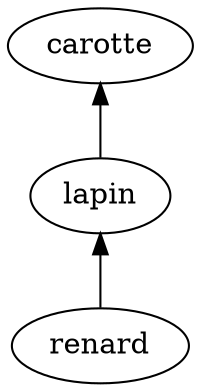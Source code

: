 digraph mongraphe {
    rankdir=BT;
    node [shape=ellipse, style=filled, fillcolor=white];

    renard -> lapin
    lapin -> carotte
}